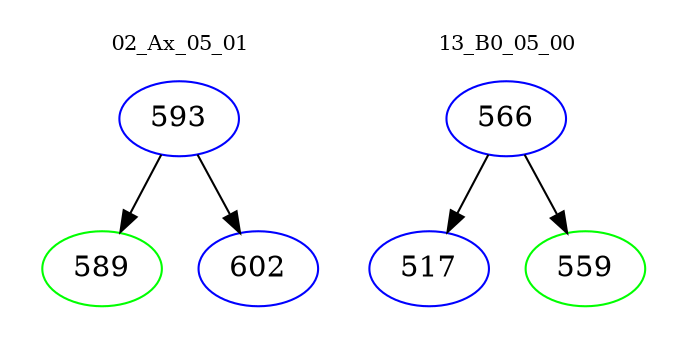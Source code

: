 digraph{
subgraph cluster_0 {
color = white
label = "02_Ax_05_01";
fontsize=10;
T0_593 [label="593", color="blue"]
T0_593 -> T0_589 [color="black"]
T0_589 [label="589", color="green"]
T0_593 -> T0_602 [color="black"]
T0_602 [label="602", color="blue"]
}
subgraph cluster_1 {
color = white
label = "13_B0_05_00";
fontsize=10;
T1_566 [label="566", color="blue"]
T1_566 -> T1_517 [color="black"]
T1_517 [label="517", color="blue"]
T1_566 -> T1_559 [color="black"]
T1_559 [label="559", color="green"]
}
}
